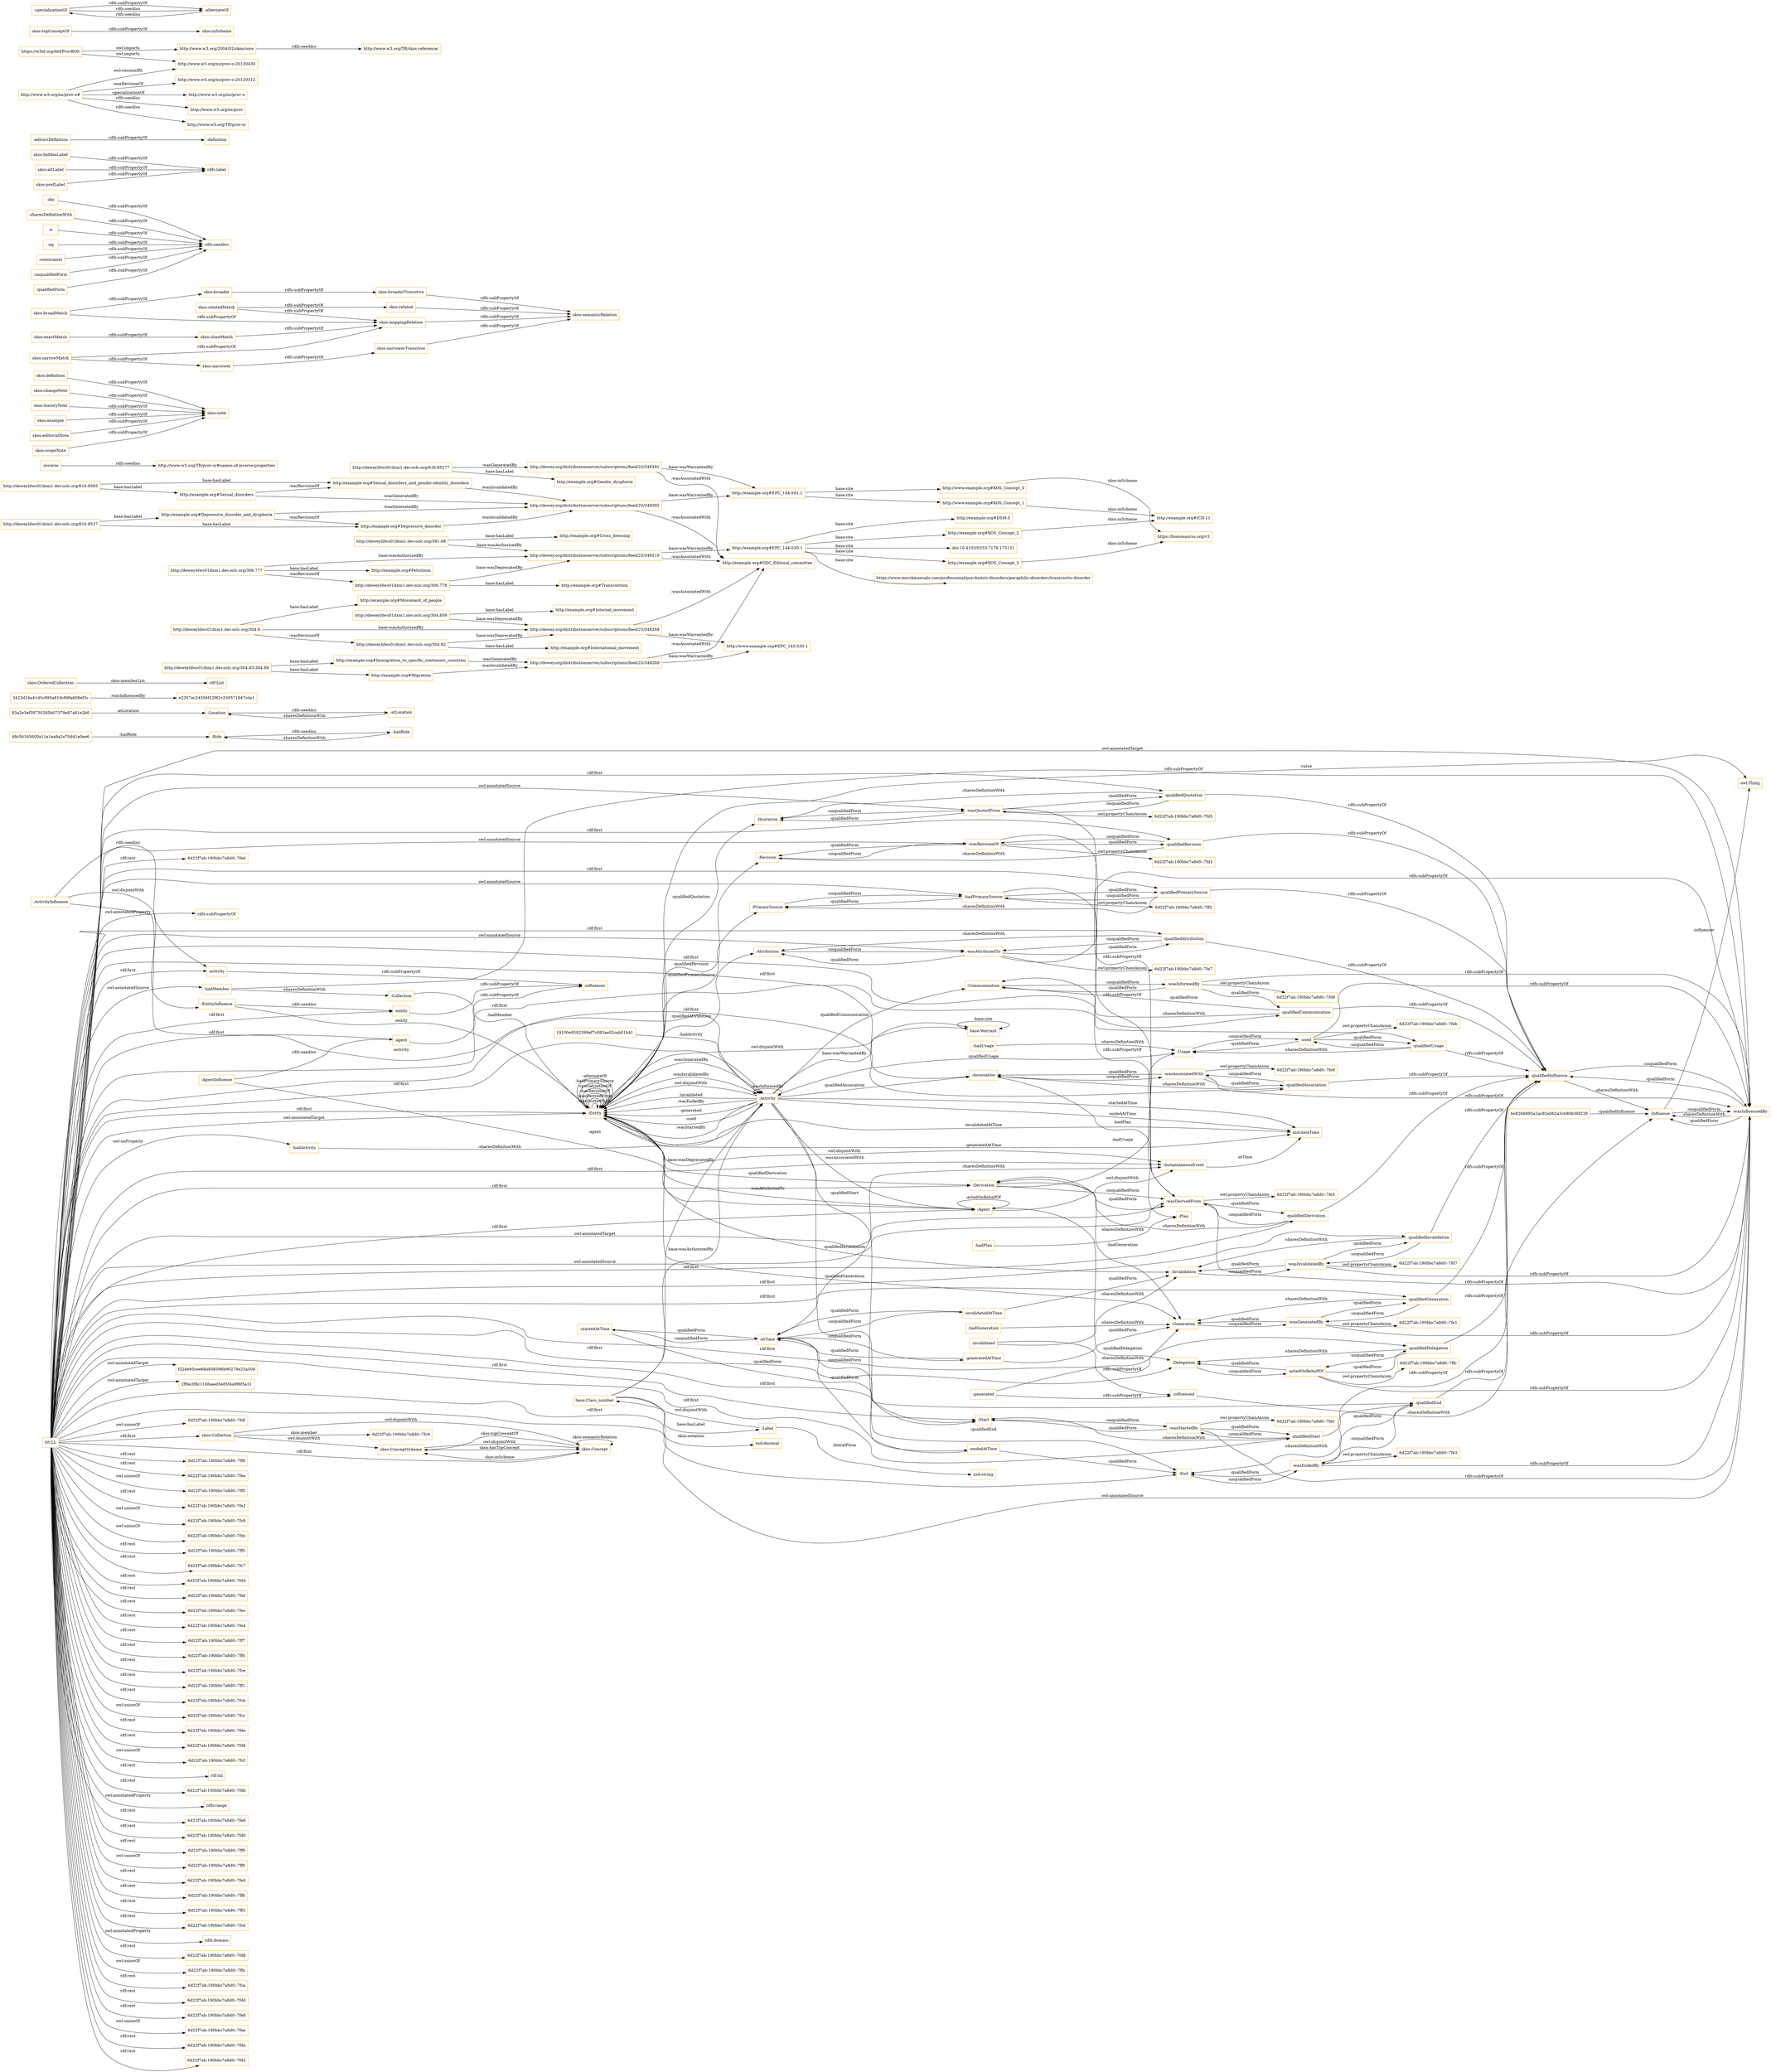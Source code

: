 digraph ar2dtool_diagram { 
rankdir=LR;
size="1501"
node [shape = rectangle, color="orange"]; ":Agent" "base:Warrant" ":Entity" ":Label" ":Activity" "base:Class_number" ":Influence" "6e8266895a2ac82e062a3c689b36f238" ":End" ":Derivation" ":Role" "83a2e3ef59730285b07379e87a81e2b0" ":Quotation" "19100e9582399ef7c083ae02cab01b41" ":Collection" ":InstantaneousEvent" ":Delegation" ":Invalidation" "f32de95cee68a838598b90278e23a50d" "e2357ac24556f12f62c330571847cda1" ":Usage" "48c56165600a11a1ea9a2e70d41e0ee6" "2ff4e3f8c116faaed5e85f4a9f6f5a31" ":Attribution" ":PrimarySource" "3423d24a41d5c993a819c89fa608ef3c" "owl:Thing" ":ActivityInfluence" ":Revision" ":Communication" ":Association" ":Start" ":Plan" ":EntityInfluence" ":Location" ":AgentInfluence" ":Generation" "6d22f7ab:190bbc7a8d0:-7fc9" "skos:OrderedCollection" "skos:Collection" "skos:ConceptScheme" "skos:Concept" ; /*classes style*/
	":qualifiedQuotation" -> ":wasQuotedFrom" [ label = ":unqualifiedForm" ];
	":qualifiedQuotation" -> ":Quotation" [ label = ":sharesDefinitionWith" ];
	":qualifiedQuotation" -> ":qualifiedInfluence" [ label = "rdfs:subPropertyOf" ];
	"http://dewey.org/distributionserver/subscriptions/feed/23/349291" -> "http://example.org#EPC_144-S61.1" [ label = "base:wasWarrantedBy" ];
	"http://dewey.org/distributionserver/subscriptions/feed/23/349291" -> "http://example.org#DDC_Editoral_committee" [ label = ":wasAssociatedWith" ];
	":inverse" -> "http://www.w3.org/TR/prov-o/#names-of-inverse-properties" [ label = "rdfs:seeAlso" ];
	":atLocation" -> ":Location" [ label = ":sharesDefinitionWith" ];
	"skos:definition" -> "skos:note" [ label = "rdfs:subPropertyOf" ];
	":Invalidation" -> ":wasInvalidatedBy" [ label = ":unqualifiedForm" ];
	"skos:relatedMatch" -> "skos:related" [ label = "rdfs:subPropertyOf" ];
	"skos:relatedMatch" -> "skos:mappingRelation" [ label = "rdfs:subPropertyOf" ];
	":Quotation" -> ":wasQuotedFrom" [ label = ":unqualifiedForm" ];
	"http://deweyldws01dxm1.dev.oclc.org/391.68" -> "http://dewey.org/distributionserver/subscriptions/feed/23/349210" [ label = "base:wasAuthorizedBy" ];
	"http://deweyldws01dxm1.dev.oclc.org/391.68" -> "http://example.org#Cross_dressing" [ label = "base:hasLabel" ];
	"http://example.org#EPC_144-S61.1" -> "http://www.example.org#KOS_Concept_1" [ label = "base:cite" ];
	"http://example.org#EPC_144-S61.1" -> "http://www.example.org#KOS_Concept_0" [ label = "base:cite" ];
	":Location" -> ":atLocation" [ label = "rdfs:seeAlso" ];
	":Communication" -> ":wasInformedBy" [ label = ":unqualifiedForm" ];
	"skos:changeNote" -> "skos:note" [ label = "rdfs:subPropertyOf" ];
	":dm" -> "rdfs:seeAlso" [ label = "rdfs:subPropertyOf" ];
	"http://example.org#KOS_Concept_3" -> "https://homosaurus.org/v3" [ label = "skos:inScheme" ];
	":qualifiedStart" -> ":Start" [ label = ":sharesDefinitionWith" ];
	":qualifiedStart" -> ":wasStartedBy" [ label = ":unqualifiedForm" ];
	":qualifiedStart" -> ":qualifiedInfluence" [ label = "rdfs:subPropertyOf" ];
	":ActivityInfluence" -> ":activity" [ label = "rdfs:seeAlso" ];
	":ActivityInfluence" -> ":EntityInfluence" [ label = "owl:disjointWith" ];
	":entity" -> ":influencer" [ label = "rdfs:subPropertyOf" ];
	":qualifiedDelegation" -> ":Delegation" [ label = ":sharesDefinitionWith" ];
	":qualifiedDelegation" -> ":actedOnBehalfOf" [ label = ":unqualifiedForm" ];
	":qualifiedDelegation" -> ":qualifiedInfluence" [ label = "rdfs:subPropertyOf" ];
	":used" -> "6d22f7ab:190bbc7a8d0:-7feb" [ label = "owl:propertyChainAxiom" ];
	":used" -> ":wasInfluencedBy" [ label = "rdfs:subPropertyOf" ];
	":used" -> ":Usage" [ label = ":qualifiedForm" ];
	":used" -> ":qualifiedUsage" [ label = ":qualifiedForm" ];
	"http://dewey.org/distributionserver/subscriptions/feed/23/349268" -> "http://www.example.org#EPC_143-S30.1" [ label = "base:wasWarrantedBy" ];
	"http://dewey.org/distributionserver/subscriptions/feed/23/349268" -> "http://example.org#DDC_Editoral_committee" [ label = ":wasAssociatedWith" ];
	":actedOnBehalfOf" -> ":qualifiedDelegation" [ label = ":qualifiedForm" ];
	":actedOnBehalfOf" -> ":Delegation" [ label = ":qualifiedForm" ];
	":actedOnBehalfOf" -> ":wasInfluencedBy" [ label = "rdfs:subPropertyOf" ];
	":actedOnBehalfOf" -> "6d22f7ab:190bbc7a8d0:-7ffc" [ label = "owl:propertyChainAxiom" ];
	":qualifiedAssociation" -> ":Association" [ label = ":sharesDefinitionWith" ];
	":qualifiedAssociation" -> ":wasAssociatedWith" [ label = ":unqualifiedForm" ];
	":qualifiedAssociation" -> ":qualifiedInfluence" [ label = "rdfs:subPropertyOf" ];
	"skos:hiddenLabel" -> "rdfs:label" [ label = "rdfs:subPropertyOf" ];
	":qualifiedCommunication" -> ":Communication" [ label = ":sharesDefinitionWith" ];
	":qualifiedCommunication" -> ":Communication" [ label = ":qualifiedForm" ];
	":qualifiedCommunication" -> ":qualifiedInfluence" [ label = "rdfs:subPropertyOf" ];
	"skos:related" -> "skos:semanticRelation" [ label = "rdfs:subPropertyOf" ];
	":wasRevisionOf" -> ":Revision" [ label = ":qualifiedForm" ];
	":wasRevisionOf" -> ":qualifiedRevision" [ label = ":qualifiedForm" ];
	":wasRevisionOf" -> ":wasDerivedFrom" [ label = "rdfs:subPropertyOf" ];
	":wasRevisionOf" -> "6d22f7ab:190bbc7a8d0:-7fd3" [ label = "owl:propertyChainAxiom" ];
	"http://deweyldws01dxm1.dev.oclc.org/304.8" -> "http://dewey.org/distributionserver/subscriptions/feed/23/349268" [ label = "base:wasAuthorizedBy" ];
	"http://deweyldws01dxm1.dev.oclc.org/304.8" -> "http://example.org#Movement_of_people" [ label = "base:hasLabel" ];
	"http://deweyldws01dxm1.dev.oclc.org/304.8" -> "http://deweyldws01dxm1.dev.oclc.org/304.82" [ label = ":wasRevisionOf" ];
	":editorsDefinition" -> ":definition" [ label = "rdfs:subPropertyOf" ];
	":wasDerivedFrom" -> "6d22f7ab:190bbc7a8d0:-7fe5" [ label = "owl:propertyChainAxiom" ];
	":wasDerivedFrom" -> ":Derivation" [ label = ":qualifiedForm" ];
	":wasDerivedFrom" -> ":qualifiedDerivation" [ label = ":qualifiedForm" ];
	":wasDerivedFrom" -> ":wasInfluencedBy" [ label = "rdfs:subPropertyOf" ];
	":wasEndedBy" -> ":qualifiedEnd" [ label = ":qualifiedForm" ];
	":wasEndedBy" -> ":End" [ label = ":qualifiedForm" ];
	":wasEndedBy" -> "6d22f7ab:190bbc7a8d0:-7fe3" [ label = "owl:propertyChainAxiom" ];
	":wasEndedBy" -> ":wasInfluencedBy" [ label = "rdfs:subPropertyOf" ];
	":PrimarySource" -> ":hadPrimarySource" [ label = ":unqualifiedForm" ];
	"skos:ConceptScheme" -> "skos:Concept" [ label = "owl:disjointWith" ];
	"http://example.org#KOS_Concept_2" -> "http://example.org#ICD-11" [ label = "skos:inScheme" ];
	":wasAttributedTo" -> ":Attribution" [ label = ":qualifiedForm" ];
	":wasAttributedTo" -> ":wasInfluencedBy" [ label = "rdfs:subPropertyOf" ];
	":wasAttributedTo" -> ":qualifiedAttribution" [ label = ":qualifiedForm" ];
	":wasAttributedTo" -> "6d22f7ab:190bbc7a8d0:-7fe7" [ label = "owl:propertyChainAxiom" ];
	":Role" -> ":hadRole" [ label = "rdfs:seeAlso" ];
	"http://deweyldws01dxm1.dev.oclc.org/616.8583" -> "http://example.org#Sexual_disorders_and_gender-identity_disorders" [ label = "base:hasLabel" ];
	"http://deweyldws01dxm1.dev.oclc.org/616.8583" -> "http://example.org#Sexual_disorders" [ label = "base:hasLabel" ];
	":Attribution" -> ":wasAttributedTo" [ label = ":unqualifiedForm" ];
	"http://deweyldws01dxm1.dev.oclc.org/616.8527" -> "http://example.org#Depressive_disorder_and_dysphoria" [ label = "base:hasLabel" ];
	"http://deweyldws01dxm1.dev.oclc.org/616.8527" -> "http://example.org#Depressive_disorder" [ label = "base:hasLabel" ];
	":hadPrimarySource" -> ":PrimarySource" [ label = ":qualifiedForm" ];
	":hadPrimarySource" -> "6d22f7ab:190bbc7a8d0:-7ff2" [ label = "owl:propertyChainAxiom" ];
	":hadPrimarySource" -> ":qualifiedPrimarySource" [ label = ":qualifiedForm" ];
	":hadPrimarySource" -> ":wasDerivedFrom" [ label = "rdfs:subPropertyOf" ];
	"skos:altLabel" -> "rdfs:label" [ label = "rdfs:subPropertyOf" ];
	":qualifiedPrimarySource" -> ":qualifiedInfluence" [ label = "rdfs:subPropertyOf" ];
	":qualifiedPrimarySource" -> ":PrimarySource" [ label = ":sharesDefinitionWith" ];
	":qualifiedPrimarySource" -> ":hadPrimarySource" [ label = ":unqualifiedForm" ];
	":invalidated" -> ":influenced" [ label = "rdfs:subPropertyOf" ];
	":invalidated" -> ":Invalidation" [ label = ":sharesDefinitionWith" ];
	":generated" -> ":Generation" [ label = ":sharesDefinitionWith" ];
	":generated" -> ":influenced" [ label = "rdfs:subPropertyOf" ];
	"skos:narrower" -> "skos:narrowerTransitive" [ label = "rdfs:subPropertyOf" ];
	":Delegation" -> ":actedOnBehalfOf" [ label = ":unqualifiedForm" ];
	"skos:broaderTransitive" -> "skos:semanticRelation" [ label = "rdfs:subPropertyOf" ];
	"skos:broader" -> "skos:broaderTransitive" [ label = "rdfs:subPropertyOf" ];
	"http://deweyldws01dxm1.dev.oclc.org/616.85277" -> "http://example.org#Gender_dysphoria" [ label = "base:hasLabel" ];
	"http://deweyldws01dxm1.dev.oclc.org/616.85277" -> "http://dewey.org/distributionserver/subscriptions/feed/23/349291" [ label = ":wasGeneratedBy" ];
	":Derivation" -> ":wasDerivedFrom" [ label = ":unqualifiedForm" ];
	":End" -> ":wasEndedBy" [ label = ":unqualifiedForm" ];
	":Association" -> ":wasAssociatedWith" [ label = ":unqualifiedForm" ];
	":qualifiedDerivation" -> ":wasDerivedFrom" [ label = ":unqualifiedForm" ];
	":qualifiedDerivation" -> ":qualifiedInfluence" [ label = "rdfs:subPropertyOf" ];
	":qualifiedDerivation" -> ":Derivation" [ label = ":sharesDefinitionWith" ];
	"skos:historyNote" -> "skos:note" [ label = "rdfs:subPropertyOf" ];
	"http://example.org#Immigration_to_specific_continents_countries" -> "http://dewey.org/distributionserver/subscriptions/feed/23/349269" [ label = ":wasGeneratedBy" ];
	":wasInfluencedBy" -> ":Influence" [ label = ":sharesDefinitionWith" ];
	":wasInfluencedBy" -> ":Influence" [ label = ":qualifiedForm" ];
	":wasInfluencedBy" -> ":qualifiedInfluence" [ label = ":qualifiedForm" ];
	"http://example.org#EPC_144-S30.1" -> "https://www.merckmanuals.com/professional/psychiatric-disorders/paraphilic-disorders/transvestic-disorder" [ label = "base:cite" ];
	"http://example.org#EPC_144-S30.1" -> "http://example.org#KOS_Concept_3" [ label = "base:cite" ];
	"http://example.org#EPC_144-S30.1" -> "http://example.org#KOS_Concept_2" [ label = "base:cite" ];
	"http://example.org#EPC_144-S30.1" -> "http://example.org#DSM-5" [ label = "base:cite" ];
	"http://example.org#EPC_144-S30.1" -> "doi:10.4103/0253-7176.175131" [ label = "base:cite" ];
	"http://www.example.org#KOS_Concept_1" -> "http://example.org#ICD-11" [ label = "skos:inScheme" ];
	":hadPlan" -> ":Plan" [ label = ":sharesDefinitionWith" ];
	":Usage" -> ":used" [ label = ":unqualifiedForm" ];
	"skos:broadMatch" -> "skos:broader" [ label = "rdfs:subPropertyOf" ];
	"skos:broadMatch" -> "skos:mappingRelation" [ label = "rdfs:subPropertyOf" ];
	"http://www.w3.org/2004/02/skos/core" -> "http://www.w3.org/TR/skos-reference/" [ label = "rdfs:seeAlso" ];
	":hadUsage" -> ":Usage" [ label = ":sharesDefinitionWith" ];
	"http://deweyldws01dxm1.dev.oclc.org/306.778" -> "http://dewey.org/distributionserver/subscriptions/feed/23/349210" [ label = "base:wasDeprecatedBy" ];
	"http://deweyldws01dxm1.dev.oclc.org/306.778" -> "http://example.org#Transvestism" [ label = "base:hasLabel" ];
	":hadMember" -> ":Collection" [ label = ":sharesDefinitionWith" ];
	":hadMember" -> ":wasInfluencedBy" [ label = "rdfs:subPropertyOf" ];
	":Agent" -> ":InstantaneousEvent" [ label = "owl:disjointWith" ];
	"http://example.org#Depressive_disorder_and_dysphoria" -> "http://example.org#Depressive_disorder" [ label = ":wasRevisionOf" ];
	"http://example.org#Depressive_disorder_and_dysphoria" -> "http://dewey.org/distributionserver/subscriptions/feed/23/349292" [ label = ":wasGeneratedBy" ];
	":agent" -> ":influencer" [ label = "rdfs:subPropertyOf" ];
	":hadGeneration" -> ":Generation" [ label = ":sharesDefinitionWith" ];
	"http://deweyldws01dxm1.dev.oclc.org/304.809" -> "http://dewey.org/distributionserver/subscriptions/feed/23/349268" [ label = "base:wasDeprecatedBy" ];
	"http://deweyldws01dxm1.dev.oclc.org/304.809" -> "http://example.org#Internal_movement" [ label = "base:hasLabel" ];
	":Start" -> ":wasStartedBy" [ label = ":unqualifiedForm" ];
	":Revision" -> ":wasRevisionOf" [ label = ":unqualifiedForm" ];
	":qualifiedGeneration" -> ":wasGeneratedBy" [ label = ":unqualifiedForm" ];
	":qualifiedGeneration" -> ":qualifiedInfluence" [ label = "rdfs:subPropertyOf" ];
	":qualifiedGeneration" -> ":Generation" [ label = ":sharesDefinitionWith" ];
	"skos:narrowerTransitive" -> "skos:semanticRelation" [ label = "rdfs:subPropertyOf" ];
	"NULL" -> "6d22f7ab:190bbc7a8d0:-7ff8" [ label = "rdf:rest" ];
	"NULL" -> "6d22f7ab:190bbc7a8d0:-7fea" [ label = "rdf:rest" ];
	"NULL" -> "6d22f7ab:190bbc7a8d0:-7ff0" [ label = "owl:unionOf" ];
	"NULL" -> "6d22f7ab:190bbc7a8d0:-7fe2" [ label = "rdf:rest" ];
	"NULL" -> "6d22f7ab:190bbc7a8d0:-7fc8" [ label = "owl:unionOf" ];
	"NULL" -> ":Start" [ label = "rdf:first" ];
	"NULL" -> "6d22f7ab:190bbc7a8d0:-7fdc" [ label = "owl:unionOf" ];
	"NULL" -> "6d22f7ab:190bbc7a8d0:-7ff5" [ label = "rdf:rest" ];
	"NULL" -> ":qualifiedRevision" [ label = "rdf:first" ];
	"NULL" -> "6d22f7ab:190bbc7a8d0:-7fc7" [ label = "rdf:rest" ];
	"NULL" -> ":qualifiedStart" [ label = "rdf:first" ];
	"NULL" -> "skos:Concept" [ label = "rdf:first" ];
	"NULL" -> ":wasInfluencedBy" [ label = "owl:annotatedTarget" ];
	"NULL" -> ":Derivation" [ label = "rdf:first" ];
	"NULL" -> ":hadMember" [ label = "owl:annotatedSource" ];
	"NULL" -> ":qualifiedAssociation" [ label = "rdf:first" ];
	"NULL" -> "6d22f7ab:190bbc7a8d0:-7fd4" [ label = "rdf:rest" ];
	"NULL" -> "6d22f7ab:190bbc7a8d0:-7fef" [ label = "rdf:rest" ];
	"NULL" -> ":wasDerivedFrom" [ label = "owl:annotatedSource" ];
	"NULL" -> "6d22f7ab:190bbc7a8d0:-7fec" [ label = "rdf:rest" ];
	"NULL" -> "6d22f7ab:190bbc7a8d0:-7fe4" [ label = "rdf:rest" ];
	"NULL" -> ":wasInfluencedBy" [ label = "owl:annotatedSource" ];
	"NULL" -> ":wasDerivedFrom" [ label = "owl:annotatedTarget" ];
	"NULL" -> ":qualifiedCommunication" [ label = "rdf:first" ];
	"NULL" -> "6d22f7ab:190bbc7a8d0:-7ff7" [ label = "rdf:rest" ];
	"NULL" -> ":qualifiedPrimarySource" [ label = "rdf:first" ];
	"NULL" -> "6d22f7ab:190bbc7a8d0:-7ff4" [ label = "rdf:rest" ];
	"NULL" -> "6d22f7ab:190bbc7a8d0:-7fce" [ label = "rdf:rest" ];
	"NULL" -> ":wasAttributedTo" [ label = "owl:annotatedSource" ];
	"NULL" -> ":Entity" [ label = "rdf:first" ];
	"NULL" -> "6d22f7ab:190bbc7a8d0:-7ff1" [ label = "rdf:rest" ];
	"NULL" -> "6d22f7ab:190bbc7a8d0:-7fcb" [ label = "rdf:rest" ];
	"NULL" -> ":entity" [ label = "rdf:first" ];
	"NULL" -> ":qualifiedUsage" [ label = "rdf:first" ];
	"NULL" -> "6d22f7ab:190bbc7a8d0:-7fcc" [ label = "owl:unionOf" ];
	"NULL" -> ":Delegation" [ label = "rdf:first" ];
	"NULL" -> "6d22f7ab:190bbc7a8d0:-7fde" [ label = "rdf:rest" ];
	"NULL" -> ":Entity" [ label = "owl:annotatedTarget" ];
	"NULL" -> "6d22f7ab:190bbc7a8d0:-7fd6" [ label = "rdf:rest" ];
	"NULL" -> ":wasQuotedFrom" [ label = "owl:annotatedSource" ];
	"NULL" -> "6d22f7ab:190bbc7a8d0:-7fcf" [ label = "owl:unionOf" ];
	"NULL" -> "rdf:nil" [ label = "rdf:rest" ];
	"NULL" -> "6d22f7ab:190bbc7a8d0:-7fdb" [ label = "rdf:rest" ];
	"NULL" -> ":qualifiedInvalidation" [ label = "rdf:first" ];
	"NULL" -> ":agent" [ label = "rdf:first" ];
	"NULL" -> ":qualifiedEnd" [ label = "rdf:first" ];
	"NULL" -> ":Activity" [ label = "rdf:first" ];
	"NULL" -> ":End" [ label = "rdf:first" ];
	"NULL" -> "rdfs:range" [ label = "owl:annotatedProperty" ];
	"NULL" -> "6d22f7ab:190bbc7a8d0:-7fe6" [ label = "rdf:rest" ];
	"NULL" -> "6d22f7ab:190bbc7a8d0:-7fd0" [ label = "rdf:rest" ];
	"NULL" -> "2ff4e3f8c116faaed5e85f4a9f6f5a31" [ label = "owl:annotatedTarget" ];
	"NULL" -> ":Association" [ label = "rdf:first" ];
	"NULL" -> "6d22f7ab:190bbc7a8d0:-7ff9" [ label = "rdf:rest" ];
	"NULL" -> ":activity" [ label = "rdf:first" ];
	"NULL" -> "f32de95cee68a838598b90278e23a50d" [ label = "owl:annotatedTarget" ];
	"NULL" -> ":InstantaneousEvent" [ label = "rdf:first" ];
	"NULL" -> ":qualifiedDelegation" [ label = "rdf:first" ];
	"NULL" -> "6d22f7ab:190bbc7a8d0:-7ff6" [ label = "owl:unionOf" ];
	"NULL" -> "6d22f7ab:190bbc7a8d0:-7fe0" [ label = "rdf:rest" ];
	"NULL" -> ":qualifiedDerivation" [ label = "rdf:first" ];
	"NULL" -> "6d22f7ab:190bbc7a8d0:-7ffb" [ label = "rdf:rest" ];
	"NULL" -> ":qualifiedGeneration" [ label = "rdf:first" ];
	"NULL" -> "6d22f7ab:190bbc7a8d0:-7ff3" [ label = "rdf:rest" ];
	"NULL" -> "6d22f7ab:190bbc7a8d0:-7fcd" [ label = "rdf:rest" ];
	"NULL" -> ":wasRevisionOf" [ label = "owl:annotatedSource" ];
	"NULL" -> ":qualifiedAttribution" [ label = "rdf:first" ];
	"NULL" -> "rdfs:domain" [ label = "owl:annotatedProperty" ];
	"NULL" -> ":hadActivity" [ label = "owl:onProperty" ];
	"NULL" -> ":hadPrimarySource" [ label = "owl:annotatedSource" ];
	"NULL" -> "6d22f7ab:190bbc7a8d0:-7fd8" [ label = "rdf:rest" ];
	"NULL" -> "6d22f7ab:190bbc7a8d0:-7ffa" [ label = "owl:unionOf" ];
	"NULL" -> "6d22f7ab:190bbc7a8d0:-7fca" [ label = "rdf:rest" ];
	"NULL" -> "6d22f7ab:190bbc7a8d0:-7fdd" [ label = "rdf:rest" ];
	"NULL" -> "6d22f7ab:190bbc7a8d0:-7fe8" [ label = "rdf:rest" ];
	"NULL" -> "6d22f7ab:190bbc7a8d0:-7fee" [ label = "owl:unionOf" ];
	"NULL" -> "6d22f7ab:190bbc7a8d0:-7fda" [ label = "rdf:rest" ];
	"NULL" -> "6d22f7ab:190bbc7a8d0:-7fd2" [ label = "rdf:rest" ];
	"NULL" -> "6d22f7ab:190bbc7a8d0:-7fed" [ label = "rdf:rest" ];
	"NULL" -> "rdfs:subPropertyOf" [ label = "owl:annotatedProperty" ];
	"NULL" -> ":Agent" [ label = "rdf:first" ];
	"NULL" -> "6d22f7ab:190bbc7a8d0:-7fdf" [ label = "owl:unionOf" ];
	"NULL" -> "skos:Collection" [ label = "rdf:first" ];
	"NULL" -> ":qualifiedQuotation" [ label = "rdf:first" ];
	":EntityInfluence" -> ":entity" [ label = "rdfs:seeAlso" ];
	":influenced" -> ":Influence" [ label = ":sharesDefinitionWith" ];
	"skos:prefLabel" -> "rdfs:label" [ label = "rdfs:subPropertyOf" ];
	"http://www.example.org#KOS_Concept_0" -> "https://homosaurus.org/v3" [ label = "skos:inScheme" ];
	":hadActivity" -> ":Activity" [ label = ":sharesDefinitionWith" ];
	"skos:narrowMatch" -> "skos:narrower" [ label = "rdfs:subPropertyOf" ];
	"skos:narrowMatch" -> "skos:mappingRelation" [ label = "rdfs:subPropertyOf" ];
	"http://example.org#Depressive_disorder" -> "http://dewey.org/distributionserver/subscriptions/feed/23/349292" [ label = ":wasInvalidatedBy" ];
	"https://w3id.org/def/ProvKOS" -> "http://www.w3.org/ns/prov-o-20130430" [ label = "owl:imports" ];
	"https://w3id.org/def/ProvKOS" -> "http://www.w3.org/2004/02/skos/core" [ label = "owl:imports" ];
	"http://deweyldws01dxm1.dev.oclc.org/306.777" -> "http://dewey.org/distributionserver/subscriptions/feed/23/349210" [ label = "base:wasAuthorizedBy" ];
	"http://deweyldws01dxm1.dev.oclc.org/306.777" -> "http://example.org#Fetishism" [ label = "base:hasLabel" ];
	"http://deweyldws01dxm1.dev.oclc.org/306.777" -> "http://deweyldws01dxm1.dev.oclc.org/306.778" [ label = ":wasRevisionOf" ];
	"skos:example" -> "skos:note" [ label = "rdfs:subPropertyOf" ];
	":Label" -> "base:Class_number" [ label = "owl:disjointWith" ];
	":sharesDefinitionWith" -> "rdfs:seeAlso" [ label = "rdfs:subPropertyOf" ];
	":wasAssociatedWith" -> ":Association" [ label = ":qualifiedForm" ];
	":wasAssociatedWith" -> ":wasInfluencedBy" [ label = "rdfs:subPropertyOf" ];
	":wasAssociatedWith" -> ":qualifiedAssociation" [ label = ":qualifiedForm" ];
	":wasAssociatedWith" -> "6d22f7ab:190bbc7a8d0:-7fe9" [ label = "owl:propertyChainAxiom" ];
	":qualifiedInvalidation" -> ":Invalidation" [ label = ":sharesDefinitionWith" ];
	":qualifiedInvalidation" -> ":wasInvalidatedBy" [ label = ":unqualifiedForm" ];
	":qualifiedInvalidation" -> ":qualifiedInfluence" [ label = "rdfs:subPropertyOf" ];
	":startedAtTime" -> ":Start" [ label = ":qualifiedForm" ];
	":startedAtTime" -> ":atTime" [ label = ":qualifiedForm" ];
	"http://example.org#Sexual_disorders" -> "http://example.org#Sexual_disorders_and_gender-identity_disorders" [ label = ":wasRevisionOf" ];
	"http://example.org#Sexual_disorders" -> "http://dewey.org/distributionserver/subscriptions/feed/23/349292" [ label = ":wasGeneratedBy" ];
	":endedAtTime" -> ":End" [ label = ":qualifiedForm" ];
	":endedAtTime" -> ":atTime" [ label = ":qualifiedForm" ];
	":AgentInfluence" -> ":agent" [ label = "rdfs:seeAlso" ];
	":hadRole" -> ":Role" [ label = ":sharesDefinitionWith" ];
	":activity" -> ":influencer" [ label = "rdfs:subPropertyOf" ];
	"http://example.org#Migration" -> "http://dewey.org/distributionserver/subscriptions/feed/23/349269" [ label = ":wasInvalidatedBy" ];
	":qualifiedInfluence" -> ":wasInfluencedBy" [ label = ":unqualifiedForm" ];
	":qualifiedInfluence" -> ":Influence" [ label = ":sharesDefinitionWith" ];
	":wasQuotedFrom" -> ":wasDerivedFrom" [ label = "rdfs:subPropertyOf" ];
	":wasQuotedFrom" -> ":qualifiedQuotation" [ label = ":qualifiedForm" ];
	":wasQuotedFrom" -> ":Quotation" [ label = ":qualifiedForm" ];
	":wasQuotedFrom" -> "6d22f7ab:190bbc7a8d0:-7fd5" [ label = "owl:propertyChainAxiom" ];
	":n" -> "rdfs:seeAlso" [ label = "rdfs:subPropertyOf" ];
	"http://example.org#Sexual_disorders_and_gender-identity_disorders" -> "http://dewey.org/distributionserver/subscriptions/feed/23/349292" [ label = ":wasInvalidatedBy" ];
	":wasInformedBy" -> "6d22f7ab:190bbc7a8d0:-7fd9" [ label = "owl:propertyChainAxiom" ];
	":wasInformedBy" -> ":wasInfluencedBy" [ label = "rdfs:subPropertyOf" ];
	":wasInformedBy" -> ":qualifiedCommunication" [ label = ":qualifiedForm" ];
	":wasInformedBy" -> ":Communication" [ label = ":qualifiedForm" ];
	":aq" -> "rdfs:seeAlso" [ label = "rdfs:subPropertyOf" ];
	":atTime" -> ":invalidatedAtTime" [ label = ":unqualifiedForm" ];
	":atTime" -> ":startedAtTime" [ label = ":unqualifiedForm" ];
	":atTime" -> ":generatedAtTime" [ label = ":unqualifiedForm" ];
	":atTime" -> ":endedAtTime" [ label = ":unqualifiedForm" ];
	":atTime" -> ":InstantaneousEvent" [ label = ":sharesDefinitionWith" ];
	":constraints" -> "rdfs:seeAlso" [ label = "rdfs:subPropertyOf" ];
	"http://www.w3.org/ns/prov-o#" -> "http://www.w3.org/ns/prov-o-20120312" [ label = ":wasRevisionOf" ];
	"http://www.w3.org/ns/prov-o#" -> "http://www.w3.org/ns/prov-o" [ label = ":specializationOf" ];
	"http://www.w3.org/ns/prov-o#" -> "http://www.w3.org/ns/prov-o-20130430" [ label = "owl:versionIRI" ];
	"http://www.w3.org/ns/prov-o#" -> "http://www.w3.org/ns/prov" [ label = "rdfs:seeAlso" ];
	"http://www.w3.org/ns/prov-o#" -> "http://www.w3.org/TR/prov-o/" [ label = "rdfs:seeAlso" ];
	":qualifiedEnd" -> ":qualifiedInfluence" [ label = "rdfs:subPropertyOf" ];
	":qualifiedEnd" -> ":wasEndedBy" [ label = ":unqualifiedForm" ];
	":qualifiedEnd" -> ":End" [ label = ":sharesDefinitionWith" ];
	":qualifiedUsage" -> ":qualifiedInfluence" [ label = "rdfs:subPropertyOf" ];
	":qualifiedUsage" -> ":Usage" [ label = ":sharesDefinitionWith" ];
	":qualifiedUsage" -> ":used" [ label = ":unqualifiedForm" ];
	":Influence" -> ":wasInfluencedBy" [ label = ":unqualifiedForm" ];
	"skos:mappingRelation" -> "skos:semanticRelation" [ label = "rdfs:subPropertyOf" ];
	"skos:topConceptOf" -> "skos:inScheme" [ label = "rdfs:subPropertyOf" ];
	":wasStartedBy" -> ":qualifiedStart" [ label = ":qualifiedForm" ];
	":wasStartedBy" -> "6d22f7ab:190bbc7a8d0:-7fd1" [ label = "owl:propertyChainAxiom" ];
	":wasStartedBy" -> ":wasInfluencedBy" [ label = "rdfs:subPropertyOf" ];
	":wasStartedBy" -> ":Start" [ label = ":qualifiedForm" ];
	":Generation" -> ":wasGeneratedBy" [ label = ":unqualifiedForm" ];
	":qualifiedAttribution" -> ":qualifiedInfluence" [ label = "rdfs:subPropertyOf" ];
	":qualifiedAttribution" -> ":wasAttributedTo" [ label = ":unqualifiedForm" ];
	":qualifiedAttribution" -> ":Attribution" [ label = ":sharesDefinitionWith" ];
	"skos:Collection" -> "skos:ConceptScheme" [ label = "owl:disjointWith" ];
	"skos:Collection" -> "skos:Concept" [ label = "owl:disjointWith" ];
	"http://dewey.org/distributionserver/subscriptions/feed/23/349210" -> "http://example.org#EPC_144-S30.1" [ label = "base:wasWarrantedBy" ];
	"http://dewey.org/distributionserver/subscriptions/feed/23/349210" -> "http://example.org#DDC_Editoral_committee" [ label = ":wasAssociatedWith" ];
	":invalidatedAtTime" -> ":atTime" [ label = ":qualifiedForm" ];
	":invalidatedAtTime" -> ":Invalidation" [ label = ":qualifiedForm" ];
	":Entity" -> "base:Warrant" [ label = "owl:disjointWith" ];
	":Entity" -> ":InstantaneousEvent" [ label = "owl:disjointWith" ];
	":wasGeneratedBy" -> "6d22f7ab:190bbc7a8d0:-7fe1" [ label = "owl:propertyChainAxiom" ];
	":wasGeneratedBy" -> ":wasInfluencedBy" [ label = "rdfs:subPropertyOf" ];
	":wasGeneratedBy" -> ":Generation" [ label = ":qualifiedForm" ];
	":wasGeneratedBy" -> ":qualifiedGeneration" [ label = ":qualifiedForm" ];
	"skos:exactMatch" -> "skos:closeMatch" [ label = "rdfs:subPropertyOf" ];
	":specializationOf" -> ":alternateOf" [ label = "rdfs:subPropertyOf" ];
	":specializationOf" -> ":alternateOf" [ label = "rdfs:seeAlso" ];
	"http://dewey.org/distributionserver/subscriptions/feed/23/349292" -> "http://example.org#EPC_144-S61.1" [ label = "base:wasWarrantedBy" ];
	"http://dewey.org/distributionserver/subscriptions/feed/23/349292" -> "http://example.org#DDC_Editoral_committee" [ label = ":wasAssociatedWith" ];
	":unqualifiedForm" -> "rdfs:seeAlso" [ label = "rdfs:subPropertyOf" ];
	":wasInvalidatedBy" -> ":wasInfluencedBy" [ label = "rdfs:subPropertyOf" ];
	":wasInvalidatedBy" -> ":qualifiedInvalidation" [ label = ":qualifiedForm" ];
	":wasInvalidatedBy" -> "6d22f7ab:190bbc7a8d0:-7fd7" [ label = "owl:propertyChainAxiom" ];
	":wasInvalidatedBy" -> ":Invalidation" [ label = ":qualifiedForm" ];
	"skos:editorialNote" -> "skos:note" [ label = "rdfs:subPropertyOf" ];
	"http://deweyldws01dxm1.dev.oclc.org/304.83-304.89" -> "http://example.org#Migration" [ label = "base:hasLabel" ];
	"http://deweyldws01dxm1.dev.oclc.org/304.83-304.89" -> "http://example.org#Immigration_to_specific_continents_countries" [ label = "base:hasLabel" ];
	"skos:closeMatch" -> "skos:mappingRelation" [ label = "rdfs:subPropertyOf" ];
	":qualifiedForm" -> "rdfs:seeAlso" [ label = "rdfs:subPropertyOf" ];
	"http://deweyldws01dxm1.dev.oclc.org/304.82" -> "http://dewey.org/distributionserver/subscriptions/feed/23/349268" [ label = "base:wasDeprecatedBy" ];
	"http://deweyldws01dxm1.dev.oclc.org/304.82" -> "http://example.org#International_movement" [ label = "base:hasLabel" ];
	":qualifiedRevision" -> ":qualifiedInfluence" [ label = "rdfs:subPropertyOf" ];
	":qualifiedRevision" -> ":wasRevisionOf" [ label = ":unqualifiedForm" ];
	":qualifiedRevision" -> ":Revision" [ label = ":sharesDefinitionWith" ];
	":Activity" -> ":Entity" [ label = "owl:disjointWith" ];
	":generatedAtTime" -> ":atTime" [ label = ":qualifiedForm" ];
	":generatedAtTime" -> ":Generation" [ label = ":qualifiedForm" ];
	"http://dewey.org/distributionserver/subscriptions/feed/23/349269" -> "http://www.example.org#EPC_143-S30.1" [ label = "base:wasWarrantedBy" ];
	"http://dewey.org/distributionserver/subscriptions/feed/23/349269" -> "http://example.org#DDC_Editoral_committee" [ label = ":wasAssociatedWith" ];
	"skos:scopeNote" -> "skos:note" [ label = "rdfs:subPropertyOf" ];
	":alternateOf" -> ":specializationOf" [ label = "rdfs:seeAlso" ];
	":Activity" -> ":Agent" [ label = ":wasAssociatedWith" ];
	":Activity" -> ":Association" [ label = ":qualifiedAssociation" ];
	":Association" -> ":Plan" [ label = ":hadPlan" ];
	":Entity" -> ":Invalidation" [ label = ":qualifiedInvalidation" ];
	"3423d24a41d5c993a819c89fa608ef3c" -> "e2357ac24556f12f62c330571847cda1" [ label = ":wasInfluencedBy" ];
	":Activity" -> ":Usage" [ label = ":qualifiedUsage" ];
	":Activity" -> ":Activity" [ label = ":wasInformedBy" ];
	":Activity" -> ":Entity" [ label = ":invalidated" ];
	":Derivation" -> ":Usage" [ label = ":hadUsage" ];
	"skos:Concept" -> "skos:ConceptScheme" [ label = "skos:inScheme" ];
	":Activity" -> "base:Warrant" [ label = "base:wasWarrantedBy" ];
	":Activity" -> "xsd:dateTime" [ label = ":startedAtTime" ];
	"skos:OrderedCollection" -> "rdf:List" [ label = "skos:memberList" ];
	":Entity" -> ":Entity" [ label = ":wasQuotedFrom" ];
	":Activity" -> ":Communication" [ label = ":qualifiedCommunication" ];
	":Agent" -> ":Agent" [ label = ":actedOnBehalfOf" ];
	":Derivation" -> ":Generation" [ label = ":hadGeneration" ];
	":Agent" -> ":Delegation" [ label = ":qualifiedDelegation" ];
	":Entity" -> ":Activity" [ label = ":wasGeneratedBy" ];
	":Activity" -> ":End" [ label = ":qualifiedEnd" ];
	":Activity" -> ":Entity" [ label = ":wasEndedBy" ];
	":Entity" -> ":Entity" [ label = ":wasDerivedFrom" ];
	"6e8266895a2ac82e062a3c689b36f238" -> ":Influence" [ label = ":qualifiedInfluence" ];
	":Entity" -> "xsd:dateTime" [ label = ":invalidatedAtTime" ];
	":Entity" -> ":Entity" [ label = ":wasRevisionOf" ];
	"skos:Concept" -> "skos:Concept" [ label = "skos:semanticRelation" ];
	":Entity" -> ":Agent" [ label = ":wasAttributedTo" ];
	"base:Class_number" -> ":Label" [ label = "base:hasLabel" ];
	"base:Warrant" -> "base:Warrant" [ label = "base:cite" ];
	":EntityInfluence" -> ":Entity" [ label = ":entity" ];
	":Entity" -> ":PrimarySource" [ label = ":qualifiedPrimarySource" ];
	"19100e9582399ef7c083ae02cab01b41" -> ":Activity" [ label = ":hadActivity" ];
	"48c56165600a11a1ea9a2e70d41e0ee6" -> ":Role" [ label = ":hadRole" ];
	":Entity" -> "xsd:dateTime" [ label = ":generatedAtTime" ];
	":Entity" -> ":Revision" [ label = ":qualifiedRevision" ];
	":Entity" -> ":Attribution" [ label = ":qualifiedAttribution" ];
	"skos:ConceptScheme" -> "skos:Concept" [ label = "skos:hasTopConcept" ];
	":Activity" -> ":Entity" [ label = ":generated" ];
	":Entity" -> ":Derivation" [ label = ":qualifiedDerivation" ];
	"base:Class_number" -> ":Activity" [ label = "base:wasAuthorizedBy" ];
	":Entity" -> ":Quotation" [ label = ":qualifiedQuotation" ];
	":Entity" -> ":Entity" [ label = ":specializationOf" ];
	":Label" -> "xsd:string" [ label = ":literalForm" ];
	"base:Class_number" -> "xsd:decimal" [ label = "skos:notation" ];
	":Activity" -> "xsd:dateTime" [ label = ":endedAtTime" ];
	"skos:Concept" -> "skos:ConceptScheme" [ label = "skos:topConceptOf" ];
	":Influence" -> "owl:Thing" [ label = ":influencer" ];
	"skos:Collection" -> "6d22f7ab:190bbc7a8d0:-7fc9" [ label = "skos:member" ];
	":Activity" -> ":Start" [ label = ":qualifiedStart" ];
	":InstantaneousEvent" -> "xsd:dateTime" [ label = ":atTime" ];
	":Entity" -> "owl:Thing" [ label = ":value" ];
	":ActivityInfluence" -> ":Activity" [ label = ":activity" ];
	"83a2e3ef59730285b07379e87a81e2b0" -> ":Location" [ label = ":atLocation" ];
	":Collection" -> ":Entity" [ label = ":hadMember" ];
	":Activity" -> ":Entity" [ label = ":used" ];
	":Entity" -> ":Generation" [ label = ":qualifiedGeneration" ];
	":Entity" -> ":Entity" [ label = ":hadPrimarySource" ];
	":Entity" -> ":Entity" [ label = ":alternateOf" ];
	":Activity" -> ":Entity" [ label = ":wasStartedBy" ];
	":AgentInfluence" -> ":Agent" [ label = ":agent" ];
	"base:Class_number" -> ":Activity" [ label = "base:wasDeprecatedBy" ];
	":Entity" -> ":Activity" [ label = ":wasInvalidatedBy" ];

}
